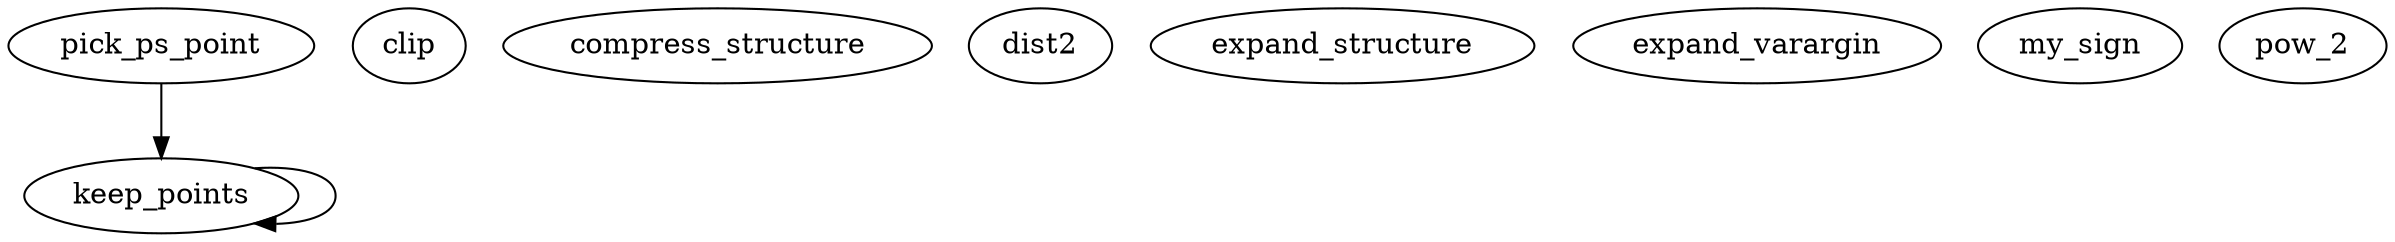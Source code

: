 /* Created by mdot for Matlab */
digraph m2html {
  keep_points -> keep_points;
  pick_ps_point -> keep_points;

  clip [URL="clip.html"];
  compress_structure [URL="compress_structure.html"];
  dist2 [URL="dist2.html"];
  expand_structure [URL="expand_structure.html"];
  expand_varargin [URL="expand_varargin.html"];
  keep_points [URL="keep_points.html"];
  my_sign [URL="my_sign.html"];
  pick_ps_point [URL="pick_ps_point.html"];
  pow_2 [URL="pow_2.html"];
}